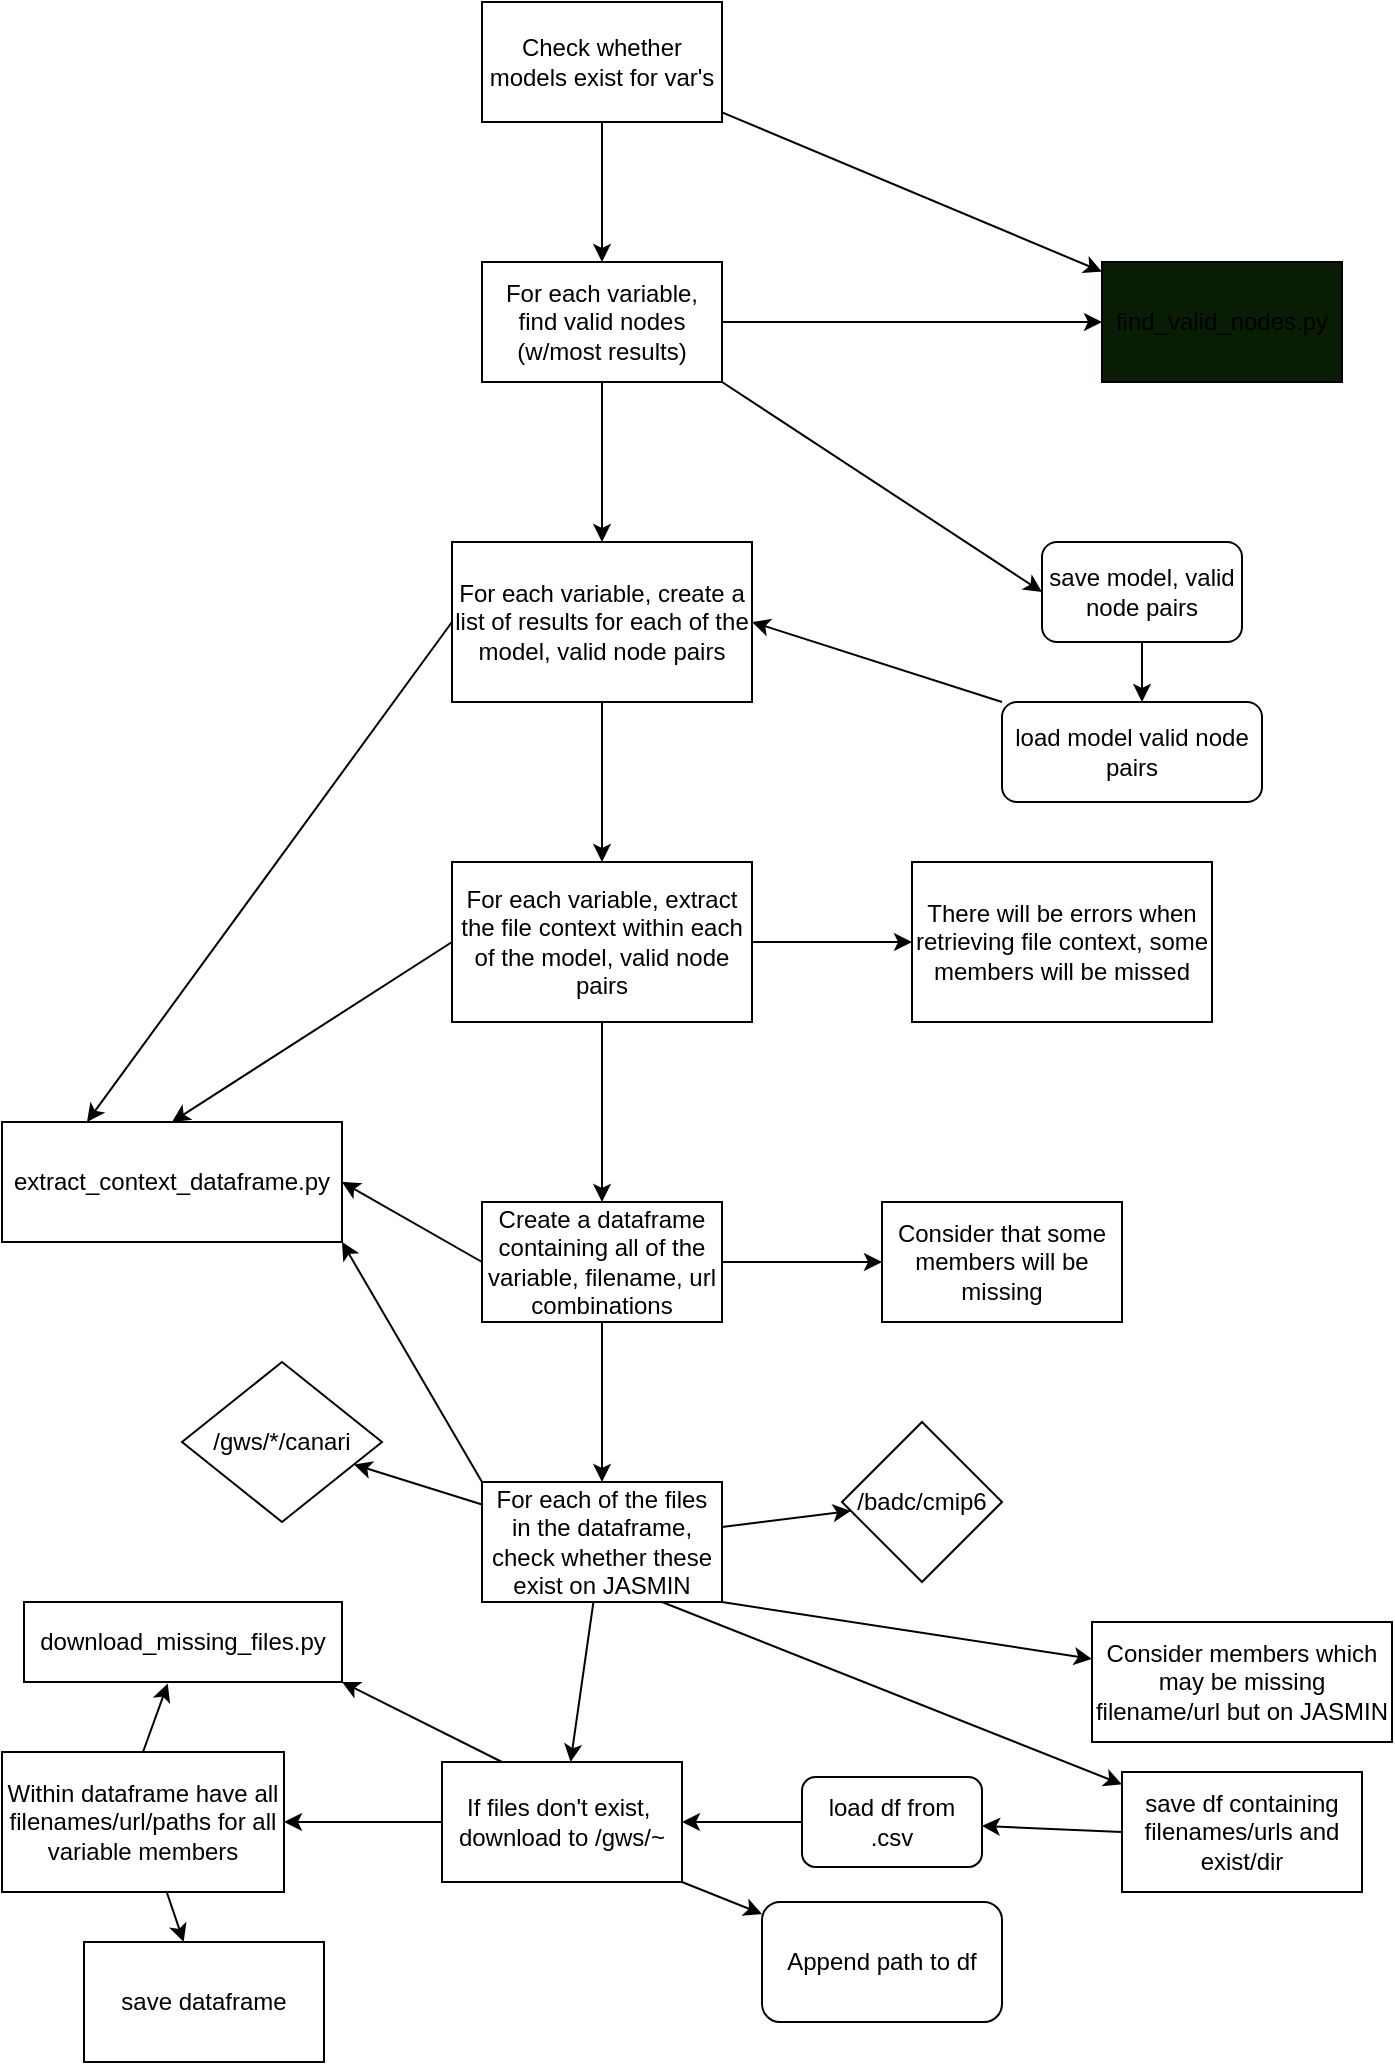 <mxfile>
    <diagram id="ru_8RotbTzMQHTzUPobe" name="Page-1">
        <mxGraphModel dx="886" dy="532" grid="1" gridSize="10" guides="1" tooltips="1" connect="1" arrows="1" fold="1" page="1" pageScale="1" pageWidth="850" pageHeight="1100" math="0" shadow="0">
            <root>
                <mxCell id="0"/>
                <mxCell id="1" parent="0"/>
                <mxCell id="6" style="edgeStyle=none;html=1;exitX=0.5;exitY=1;exitDx=0;exitDy=0;" parent="1" source="2" target="3" edge="1">
                    <mxGeometry relative="1" as="geometry"/>
                </mxCell>
                <mxCell id="34" value="" style="edgeStyle=none;html=1;" parent="1" source="2" target="33" edge="1">
                    <mxGeometry relative="1" as="geometry"/>
                </mxCell>
                <mxCell id="2" value="Check whether models exist for var's" style="rounded=0;whiteSpace=wrap;html=1;" parent="1" vertex="1">
                    <mxGeometry x="280" y="60" width="120" height="60" as="geometry"/>
                </mxCell>
                <mxCell id="5" value="" style="edgeStyle=none;html=1;" parent="1" source="3" target="4" edge="1">
                    <mxGeometry relative="1" as="geometry"/>
                </mxCell>
                <mxCell id="35" style="edgeStyle=none;html=1;exitX=1;exitY=0.5;exitDx=0;exitDy=0;entryX=0;entryY=0.5;entryDx=0;entryDy=0;" parent="1" source="3" target="33" edge="1">
                    <mxGeometry relative="1" as="geometry"/>
                </mxCell>
                <mxCell id="51" style="edgeStyle=none;html=1;exitX=1;exitY=1;exitDx=0;exitDy=0;entryX=0;entryY=0.5;entryDx=0;entryDy=0;" parent="1" source="3" target="46" edge="1">
                    <mxGeometry relative="1" as="geometry"/>
                </mxCell>
                <mxCell id="3" value="For each variable, find valid nodes (w/most results)" style="rounded=0;whiteSpace=wrap;html=1;" parent="1" vertex="1">
                    <mxGeometry x="280" y="190" width="120" height="60" as="geometry"/>
                </mxCell>
                <mxCell id="9" value="" style="edgeStyle=none;html=1;" parent="1" source="4" target="8" edge="1">
                    <mxGeometry relative="1" as="geometry"/>
                </mxCell>
                <mxCell id="53" style="edgeStyle=none;html=1;exitX=0;exitY=0.5;exitDx=0;exitDy=0;entryX=0.25;entryY=0;entryDx=0;entryDy=0;" parent="1" source="4" target="38" edge="1">
                    <mxGeometry relative="1" as="geometry"/>
                </mxCell>
                <mxCell id="4" value="For each variable, create a list of results for each of the model, valid node pairs" style="whiteSpace=wrap;html=1;rounded=0;" parent="1" vertex="1">
                    <mxGeometry x="265" y="330" width="150" height="80" as="geometry"/>
                </mxCell>
                <mxCell id="11" value="" style="edgeStyle=none;html=1;" parent="1" source="8" target="10" edge="1">
                    <mxGeometry relative="1" as="geometry"/>
                </mxCell>
                <mxCell id="13" value="" style="edgeStyle=none;html=1;" parent="1" source="8" target="12" edge="1">
                    <mxGeometry relative="1" as="geometry"/>
                </mxCell>
                <mxCell id="39" style="edgeStyle=none;html=1;exitX=0;exitY=0.5;exitDx=0;exitDy=0;entryX=0.5;entryY=0;entryDx=0;entryDy=0;" parent="1" source="8" target="38" edge="1">
                    <mxGeometry relative="1" as="geometry"/>
                </mxCell>
                <mxCell id="8" value="For each variable, extract the file context within each of the model, valid node pairs" style="whiteSpace=wrap;html=1;rounded=0;" parent="1" vertex="1">
                    <mxGeometry x="265" y="490" width="150" height="80" as="geometry"/>
                </mxCell>
                <mxCell id="15" value="" style="edgeStyle=none;html=1;" parent="1" source="10" target="14" edge="1">
                    <mxGeometry relative="1" as="geometry"/>
                </mxCell>
                <mxCell id="17" value="" style="edgeStyle=none;html=1;" parent="1" source="10" target="16" edge="1">
                    <mxGeometry relative="1" as="geometry"/>
                </mxCell>
                <mxCell id="40" style="edgeStyle=none;html=1;exitX=0;exitY=0.5;exitDx=0;exitDy=0;entryX=1;entryY=0.5;entryDx=0;entryDy=0;" parent="1" source="10" target="38" edge="1">
                    <mxGeometry relative="1" as="geometry"/>
                </mxCell>
                <mxCell id="10" value="Create a dataframe containing all of the variable, filename, url combinations" style="whiteSpace=wrap;html=1;rounded=0;" parent="1" vertex="1">
                    <mxGeometry x="280" y="660" width="120" height="60" as="geometry"/>
                </mxCell>
                <mxCell id="12" value="There will be errors when retrieving file context, some members will be missed" style="whiteSpace=wrap;html=1;rounded=0;" parent="1" vertex="1">
                    <mxGeometry x="495" y="490" width="150" height="80" as="geometry"/>
                </mxCell>
                <mxCell id="14" value="Consider that some members will be missing" style="whiteSpace=wrap;html=1;rounded=0;" parent="1" vertex="1">
                    <mxGeometry x="480" y="660" width="120" height="60" as="geometry"/>
                </mxCell>
                <mxCell id="21" value="" style="edgeStyle=none;html=1;" parent="1" source="16" target="20" edge="1">
                    <mxGeometry relative="1" as="geometry"/>
                </mxCell>
                <mxCell id="23" value="" style="edgeStyle=none;html=1;" parent="1" source="16" target="22" edge="1">
                    <mxGeometry relative="1" as="geometry"/>
                </mxCell>
                <mxCell id="25" value="" style="edgeStyle=none;html=1;" parent="1" source="16" target="24" edge="1">
                    <mxGeometry relative="1" as="geometry"/>
                </mxCell>
                <mxCell id="26" style="edgeStyle=none;html=1;exitX=1;exitY=1;exitDx=0;exitDy=0;" parent="1" source="16" target="27" edge="1">
                    <mxGeometry relative="1" as="geometry">
                        <mxPoint x="480" y="910" as="targetPoint"/>
                    </mxGeometry>
                </mxCell>
                <mxCell id="41" style="edgeStyle=none;html=1;exitX=0;exitY=0;exitDx=0;exitDy=0;entryX=1;entryY=1;entryDx=0;entryDy=0;" parent="1" source="16" target="38" edge="1">
                    <mxGeometry relative="1" as="geometry"/>
                </mxCell>
                <mxCell id="54" style="edgeStyle=none;html=1;exitX=0.75;exitY=1;exitDx=0;exitDy=0;" edge="1" parent="1" source="16" target="55">
                    <mxGeometry relative="1" as="geometry">
                        <mxPoint x="540" y="970" as="targetPoint"/>
                    </mxGeometry>
                </mxCell>
                <mxCell id="16" value="For each of the files in the dataframe, check whether these exist on JASMIN" style="whiteSpace=wrap;html=1;rounded=0;" parent="1" vertex="1">
                    <mxGeometry x="280" y="800" width="120" height="60" as="geometry"/>
                </mxCell>
                <mxCell id="20" value="/badc/cmip6" style="rhombus;whiteSpace=wrap;html=1;rounded=0;" parent="1" vertex="1">
                    <mxGeometry x="460" y="770" width="80" height="80" as="geometry"/>
                </mxCell>
                <mxCell id="22" value="/gws/*/canari" style="rhombus;whiteSpace=wrap;html=1;rounded=0;" parent="1" vertex="1">
                    <mxGeometry x="130" y="740" width="100" height="80" as="geometry"/>
                </mxCell>
                <mxCell id="29" value="" style="edgeStyle=none;html=1;" parent="1" source="24" target="28" edge="1">
                    <mxGeometry relative="1" as="geometry"/>
                </mxCell>
                <mxCell id="31" style="edgeStyle=none;html=1;exitX=1;exitY=1;exitDx=0;exitDy=0;" parent="1" source="24" target="32" edge="1">
                    <mxGeometry relative="1" as="geometry">
                        <mxPoint x="480" y="1020" as="targetPoint"/>
                    </mxGeometry>
                </mxCell>
                <mxCell id="57" style="edgeStyle=none;html=1;exitX=0.25;exitY=0;exitDx=0;exitDy=0;entryX=1;entryY=1;entryDx=0;entryDy=0;" edge="1" parent="1" source="24" target="56">
                    <mxGeometry relative="1" as="geometry"/>
                </mxCell>
                <mxCell id="24" value="If files don't exist,&amp;nbsp; download to /gws/~" style="whiteSpace=wrap;html=1;rounded=0;" parent="1" vertex="1">
                    <mxGeometry x="260" y="940" width="120" height="60" as="geometry"/>
                </mxCell>
                <mxCell id="27" value="Consider members which may be missing filename/url but on JASMIN" style="rounded=0;whiteSpace=wrap;html=1;" parent="1" vertex="1">
                    <mxGeometry x="585" y="870" width="150" height="60" as="geometry"/>
                </mxCell>
                <mxCell id="44" value="" style="edgeStyle=none;html=1;" parent="1" source="28" target="43" edge="1">
                    <mxGeometry relative="1" as="geometry"/>
                </mxCell>
                <mxCell id="58" style="edgeStyle=none;html=1;exitX=0.5;exitY=0;exitDx=0;exitDy=0;entryX=0.452;entryY=1.02;entryDx=0;entryDy=0;entryPerimeter=0;" edge="1" parent="1" source="28" target="56">
                    <mxGeometry relative="1" as="geometry"/>
                </mxCell>
                <mxCell id="28" value="Within dataframe have all filenames/url/paths for all variable members" style="whiteSpace=wrap;html=1;rounded=0;" parent="1" vertex="1">
                    <mxGeometry x="40" y="935" width="141" height="70" as="geometry"/>
                </mxCell>
                <mxCell id="32" value="Append path to df" style="rounded=1;whiteSpace=wrap;html=1;" parent="1" vertex="1">
                    <mxGeometry x="420" y="1010" width="120" height="60" as="geometry"/>
                </mxCell>
                <mxCell id="33" value="find_valid_nodes.py&lt;br&gt;" style="whiteSpace=wrap;html=1;rounded=0;fillColor=#081D03;" parent="1" vertex="1">
                    <mxGeometry x="590" y="190" width="120" height="60" as="geometry"/>
                </mxCell>
                <mxCell id="38" value="extract_context_dataframe.py" style="rounded=0;whiteSpace=wrap;html=1;" parent="1" vertex="1">
                    <mxGeometry x="40" y="620" width="170" height="60" as="geometry"/>
                </mxCell>
                <mxCell id="43" value="save dataframe" style="whiteSpace=wrap;html=1;rounded=0;" parent="1" vertex="1">
                    <mxGeometry x="81" y="1030" width="120" height="60" as="geometry"/>
                </mxCell>
                <mxCell id="47" style="edgeStyle=none;html=1;" parent="1" source="46" edge="1">
                    <mxGeometry relative="1" as="geometry">
                        <mxPoint x="610" y="410" as="targetPoint"/>
                    </mxGeometry>
                </mxCell>
                <mxCell id="46" value="save model, valid node pairs" style="rounded=1;whiteSpace=wrap;html=1;" parent="1" vertex="1">
                    <mxGeometry x="560" y="330" width="100" height="50" as="geometry"/>
                </mxCell>
                <mxCell id="52" style="edgeStyle=none;html=1;exitX=0;exitY=0;exitDx=0;exitDy=0;entryX=1;entryY=0.5;entryDx=0;entryDy=0;" parent="1" source="48" target="4" edge="1">
                    <mxGeometry relative="1" as="geometry"/>
                </mxCell>
                <mxCell id="48" value="load model valid node pairs" style="rounded=1;whiteSpace=wrap;html=1;" parent="1" vertex="1">
                    <mxGeometry x="540" y="410" width="130" height="50" as="geometry"/>
                </mxCell>
                <mxCell id="60" style="edgeStyle=none;html=1;exitX=0;exitY=0.5;exitDx=0;exitDy=0;" edge="1" parent="1" source="55" target="61">
                    <mxGeometry relative="1" as="geometry">
                        <mxPoint x="540" y="975" as="targetPoint"/>
                    </mxGeometry>
                </mxCell>
                <mxCell id="55" value="save df containing filenames/urls and exist/dir" style="rounded=0;whiteSpace=wrap;html=1;" vertex="1" parent="1">
                    <mxGeometry x="600" y="945" width="120" height="60" as="geometry"/>
                </mxCell>
                <mxCell id="56" value="download_missing_files.py" style="rounded=0;whiteSpace=wrap;html=1;" vertex="1" parent="1">
                    <mxGeometry x="51" y="860" width="159" height="40" as="geometry"/>
                </mxCell>
                <mxCell id="62" style="edgeStyle=none;html=1;exitX=0;exitY=0.5;exitDx=0;exitDy=0;" edge="1" parent="1" source="61" target="24">
                    <mxGeometry relative="1" as="geometry"/>
                </mxCell>
                <mxCell id="61" value="load df from .csv" style="rounded=1;whiteSpace=wrap;html=1;" vertex="1" parent="1">
                    <mxGeometry x="440" y="947.5" width="90" height="45" as="geometry"/>
                </mxCell>
            </root>
        </mxGraphModel>
    </diagram>
</mxfile>